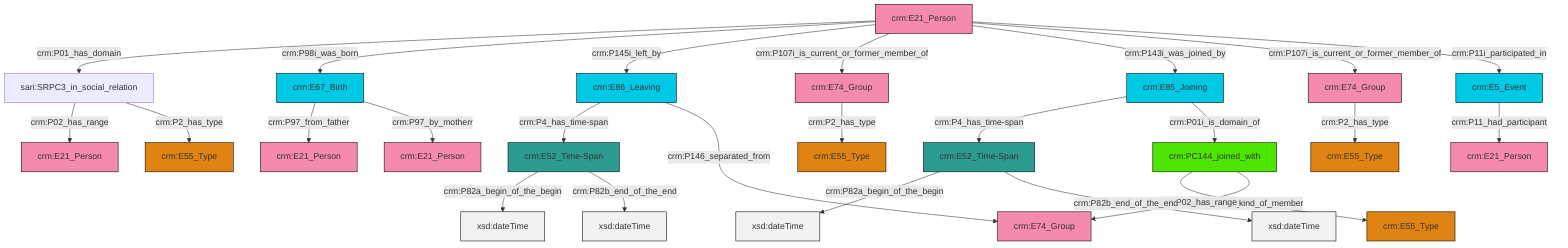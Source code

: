 graph TD
classDef Literal fill:#f2f2f2,stroke:#000000;
classDef CRM_Entity fill:#FFFFFF,stroke:#000000;
classDef Temporal_Entity fill:#00C9E6, stroke:#000000;
classDef Type fill:#E18312, stroke:#000000;
classDef Time-Span fill:#2C9C91, stroke:#000000;
classDef Appellation fill:#FFEB7F, stroke:#000000;
classDef Place fill:#008836, stroke:#000000;
classDef Persistent_Item fill:#B266B2, stroke:#000000;
classDef Conceptual_Object fill:#FFD700, stroke:#000000;
classDef Physical_Thing fill:#D2B48C, stroke:#000000;
classDef Actor fill:#f58aad, stroke:#000000;
classDef PC_Classes fill:#4ce600, stroke:#000000;
classDef Multi fill:#cccccc,stroke:#000000;

0["crm:E21_Person"]:::Actor -->|crm:P01_has_domain| 1["sari:SRPC3_in_social_relation"]:::Default
4["crm:E67_Birth"]:::Temporal_Entity -->|crm:P97_from_father| 2["crm:E21_Person"]:::Actor
6["crm:E86_Leaving"]:::Temporal_Entity -->|crm:P4_has_time-span| 8["crm:E52_Time-Span"]:::Time-Span
9["crm:E85_Joining"]:::Temporal_Entity -->|crm:P4_has_time-span| 10["crm:E52_Time-Span"]:::Time-Span
11["crm:E5_Event"]:::Temporal_Entity -->|crm:P11_had_participant| 12["crm:E21_Person"]:::Actor
4["crm:E67_Birth"]:::Temporal_Entity -->|crm:P97_by_motherr| 13["crm:E21_Person"]:::Actor
8["crm:E52_Time-Span"]:::Time-Span -->|crm:P82a_begin_of_the_begin| 16[xsd:dateTime]:::Literal
0["crm:E21_Person"]:::Actor -->|crm:P98i_was_born| 4["crm:E67_Birth"]:::Temporal_Entity
0["crm:E21_Person"]:::Actor -->|crm:P145i_left_by| 6["crm:E86_Leaving"]:::Temporal_Entity
17["crm:PC144_joined_with"]:::PC_Classes -->|crm:P144_1_kind_of_member| 18["crm:E55_Type"]:::Type
0["crm:E21_Person"]:::Actor -->|crm:P107i_is_current_or_former_member_of| 21["crm:E74_Group"]:::Actor
0["crm:E21_Person"]:::Actor -->|crm:P143i_was_joined_by| 9["crm:E85_Joining"]:::Temporal_Entity
17["crm:PC144_joined_with"]:::PC_Classes -->|crm:P02_has_range| 22["crm:E74_Group"]:::Actor
1["sari:SRPC3_in_social_relation"]:::Default -->|crm:P02_has_range| 25["crm:E21_Person"]:::Actor
10["crm:E52_Time-Span"]:::Time-Span -->|crm:P82a_begin_of_the_begin| 26[xsd:dateTime]:::Literal
1["sari:SRPC3_in_social_relation"]:::Default -->|crm:P2_has_type| 34["crm:E55_Type"]:::Type
8["crm:E52_Time-Span"]:::Time-Span -->|crm:P82b_end_of_the_end| 35[xsd:dateTime]:::Literal
0["crm:E21_Person"]:::Actor -->|crm:P107i_is_current_or_former_member_of| 19["crm:E74_Group"]:::Actor
21["crm:E74_Group"]:::Actor -->|crm:P2_has_type| 27["crm:E55_Type"]:::Type
0["crm:E21_Person"]:::Actor -->|crm:P11i_participated_in| 11["crm:E5_Event"]:::Temporal_Entity
6["crm:E86_Leaving"]:::Temporal_Entity -->|crm:P146_separated_from| 22["crm:E74_Group"]:::Actor
10["crm:E52_Time-Span"]:::Time-Span -->|crm:P82b_end_of_the_end| 40[xsd:dateTime]:::Literal
19["crm:E74_Group"]:::Actor -->|crm:P2_has_type| 23["crm:E55_Type"]:::Type
9["crm:E85_Joining"]:::Temporal_Entity -->|crm:P01i_is_domain_of| 17["crm:PC144_joined_with"]:::PC_Classes